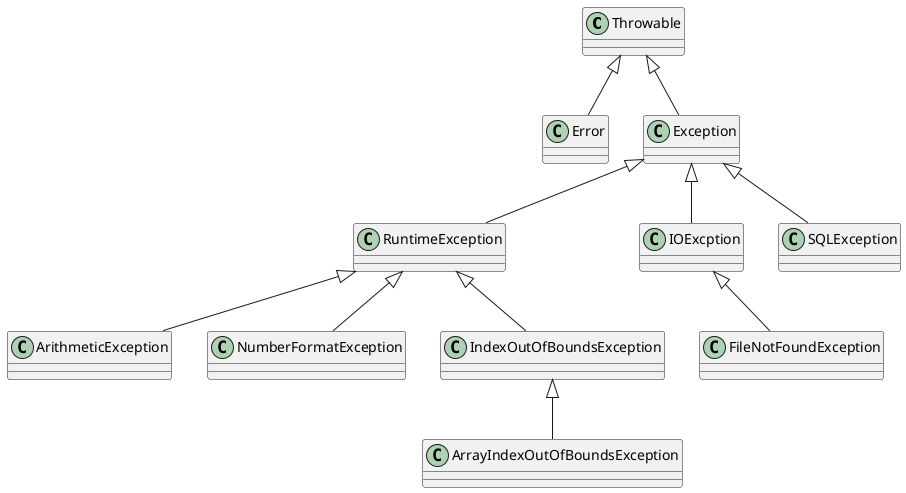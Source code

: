 @startuml


Throwable <|-- Error
Throwable <|-- Exception

Exception <|-- RuntimeException
Exception <|-- IOExcption
Exception <|-- SQLException

IOExcption <|-- FileNotFoundException

RuntimeException <|-- ArithmeticException
RuntimeException <|-- NumberFormatException
RuntimeException <|-- IndexOutOfBoundsException
IndexOutOfBoundsException <|-- ArrayIndexOutOfBoundsException
@enduml
